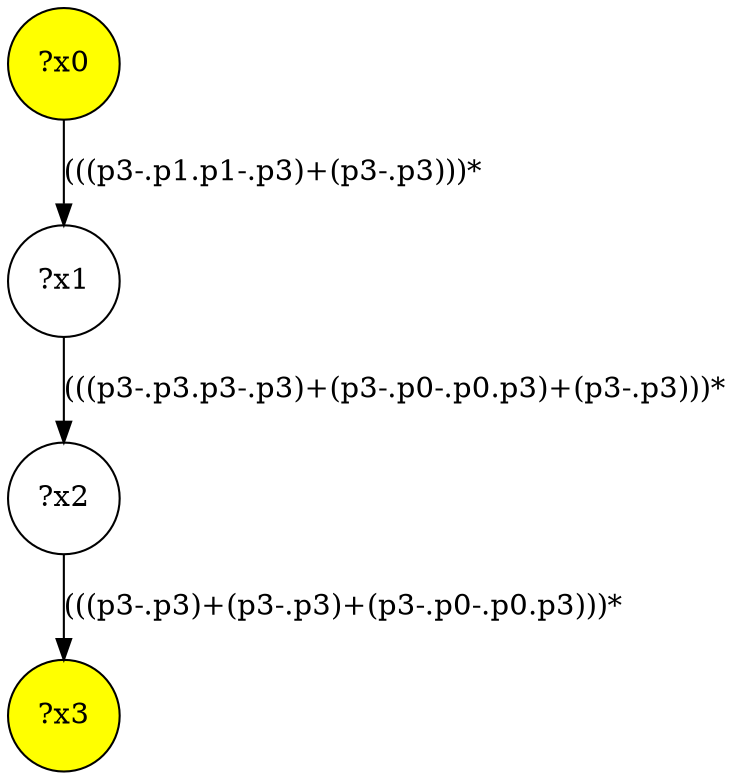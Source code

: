digraph g {
	x0 [fillcolor="yellow", style="filled," shape=circle, label="?x0"];
	x3 [fillcolor="yellow", style="filled," shape=circle, label="?x3"];
	x1 [shape=circle, label="?x1"];
	x0 -> x1 [label="(((p3-.p1.p1-.p3)+(p3-.p3)))*"];
	x2 [shape=circle, label="?x2"];
	x1 -> x2 [label="(((p3-.p3.p3-.p3)+(p3-.p0-.p0.p3)+(p3-.p3)))*"];
	x2 -> x3 [label="(((p3-.p3)+(p3-.p3)+(p3-.p0-.p0.p3)))*"];
}

